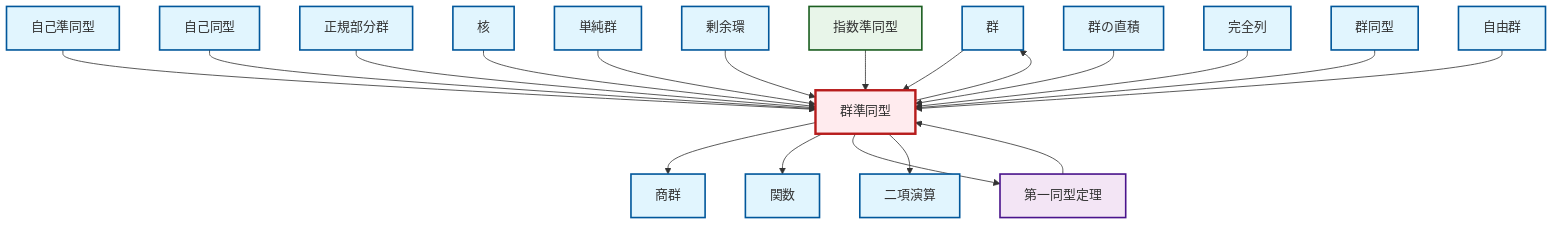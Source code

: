 graph TD
    classDef definition fill:#e1f5fe,stroke:#01579b,stroke-width:2px
    classDef theorem fill:#f3e5f5,stroke:#4a148c,stroke-width:2px
    classDef axiom fill:#fff3e0,stroke:#e65100,stroke-width:2px
    classDef example fill:#e8f5e9,stroke:#1b5e20,stroke-width:2px
    classDef current fill:#ffebee,stroke:#b71c1c,stroke-width:3px
    def-group["群"]:::definition
    def-binary-operation["二項演算"]:::definition
    def-quotient-group["商群"]:::definition
    def-kernel["核"]:::definition
    thm-first-isomorphism["第一同型定理"]:::theorem
    def-endomorphism["自己準同型"]:::definition
    def-homomorphism["群準同型"]:::definition
    def-automorphism["自己同型"]:::definition
    def-normal-subgroup["正規部分群"]:::definition
    ex-exponential-homomorphism["指数準同型"]:::example
    def-simple-group["単純群"]:::definition
    def-isomorphism["群同型"]:::definition
    def-quotient-ring["剰余環"]:::definition
    def-exact-sequence["完全列"]:::definition
    def-free-group["自由群"]:::definition
    def-function["関数"]:::definition
    def-direct-product["群の直積"]:::definition
    def-endomorphism --> def-homomorphism
    def-automorphism --> def-homomorphism
    def-normal-subgroup --> def-homomorphism
    def-group --> def-homomorphism
    def-kernel --> def-homomorphism
    def-homomorphism --> def-quotient-group
    def-homomorphism --> def-function
    def-simple-group --> def-homomorphism
    def-homomorphism --> thm-first-isomorphism
    def-quotient-ring --> def-homomorphism
    def-homomorphism --> def-binary-operation
    ex-exponential-homomorphism --> def-homomorphism
    def-direct-product --> def-homomorphism
    def-exact-sequence --> def-homomorphism
    def-isomorphism --> def-homomorphism
    def-free-group --> def-homomorphism
    thm-first-isomorphism --> def-homomorphism
    def-homomorphism --> def-group
    class def-homomorphism current